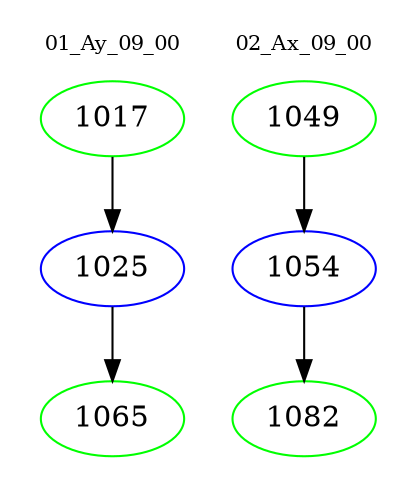 digraph{
subgraph cluster_0 {
color = white
label = "01_Ay_09_00";
fontsize=10;
T0_1017 [label="1017", color="green"]
T0_1017 -> T0_1025 [color="black"]
T0_1025 [label="1025", color="blue"]
T0_1025 -> T0_1065 [color="black"]
T0_1065 [label="1065", color="green"]
}
subgraph cluster_1 {
color = white
label = "02_Ax_09_00";
fontsize=10;
T1_1049 [label="1049", color="green"]
T1_1049 -> T1_1054 [color="black"]
T1_1054 [label="1054", color="blue"]
T1_1054 -> T1_1082 [color="black"]
T1_1082 [label="1082", color="green"]
}
}
